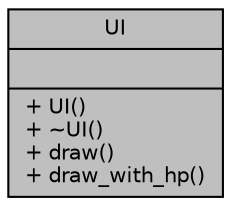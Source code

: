 digraph "UI"
{
  edge [fontname="Helvetica",fontsize="10",labelfontname="Helvetica",labelfontsize="10"];
  node [fontname="Helvetica",fontsize="10",shape=record];
  Node1 [label="{UI\n||+ UI()\l+ ~UI()\l+ draw()\l+ draw_with_hp()\l}",height=0.2,width=0.4,color="black", fillcolor="grey75", style="filled", fontcolor="black"];
}
